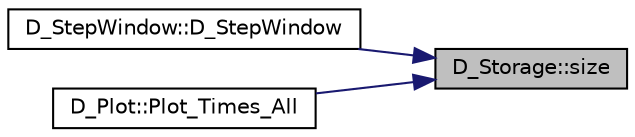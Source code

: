 digraph "D_Storage::size"
{
 // LATEX_PDF_SIZE
  edge [fontname="Helvetica",fontsize="10",labelfontname="Helvetica",labelfontsize="10"];
  node [fontname="Helvetica",fontsize="10",shape=record];
  rankdir="RL";
  Node1 [label="D_Storage::size",height=0.2,width=0.4,color="black", fillcolor="grey75", style="filled", fontcolor="black",tooltip=" "];
  Node1 -> Node2 [dir="back",color="midnightblue",fontsize="10",style="solid"];
  Node2 [label="D_StepWindow::D_StepWindow",height=0.2,width=0.4,color="black", fillcolor="white", style="filled",URL="$class_d___step_window.html#a3b5d88bc6a703824440b54e6bc467040",tooltip=" "];
  Node1 -> Node3 [dir="back",color="midnightblue",fontsize="10",style="solid"];
  Node3 [label="D_Plot::Plot_Times_All",height=0.2,width=0.4,color="black", fillcolor="white", style="filled",URL="$class_d___plot.html#a92f6129ec3446d1f884d33f7e761311f",tooltip=" "];
}
